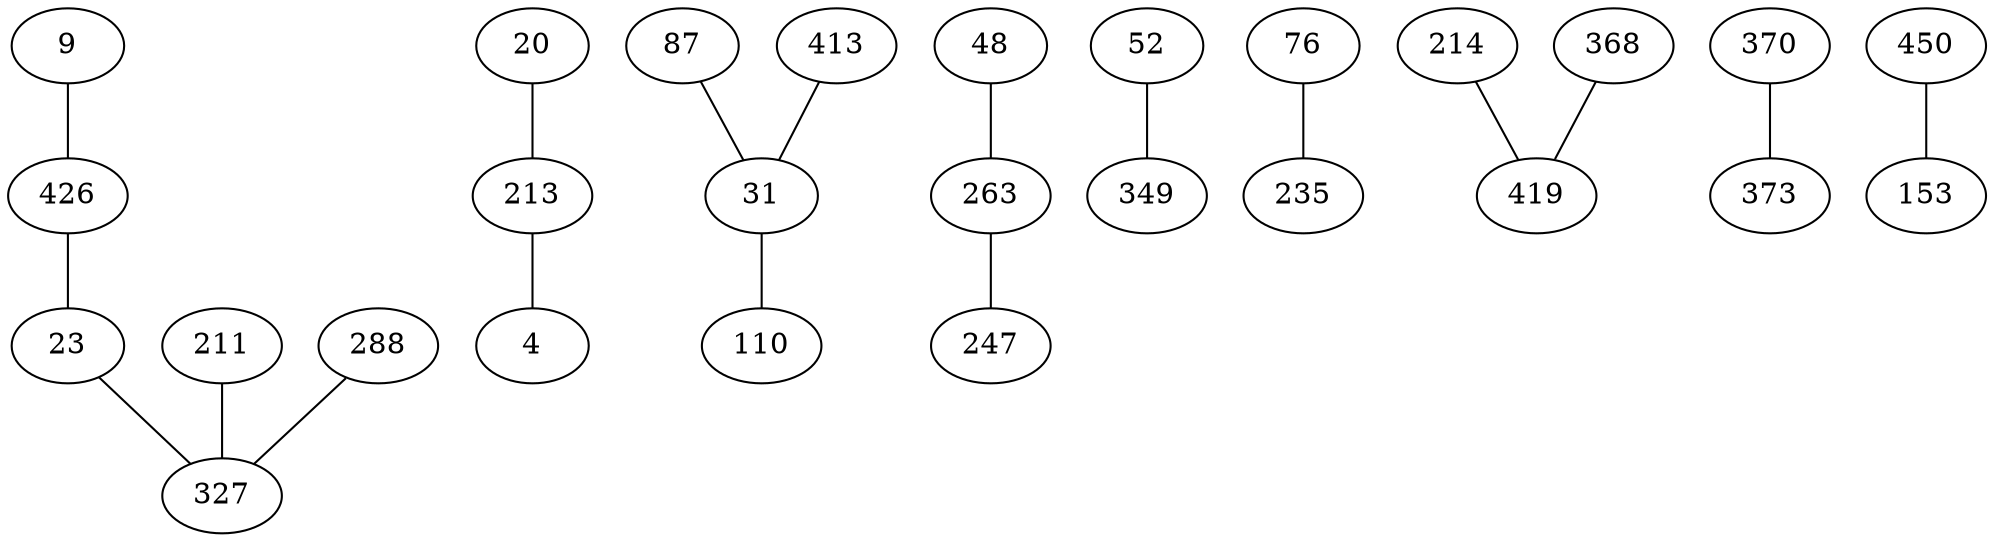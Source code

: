 strict graph G {
9 -- 426;
20 -- 213;
23 -- 327;
31 -- 110;
48 -- 263;
52 -- 349;
76 -- 235;
87 -- 31;
110 -- 31;
211 -- 327;
213 -- 4;
214 -- 419;
235 -- 76;
263 -- 247;
288 -- 327;
327 -- 211;
349 -- 52;
368 -- 419;
370 -- 373;
413 -- 31;
426 -- 23;
450 -- 153;
4 -- 213;
31 -- 87;
31 -- 413;
153 -- 450;
247 -- 263;
327 -- 23;
373 -- 370;
419 -- 368;
426 -- 9;
}
